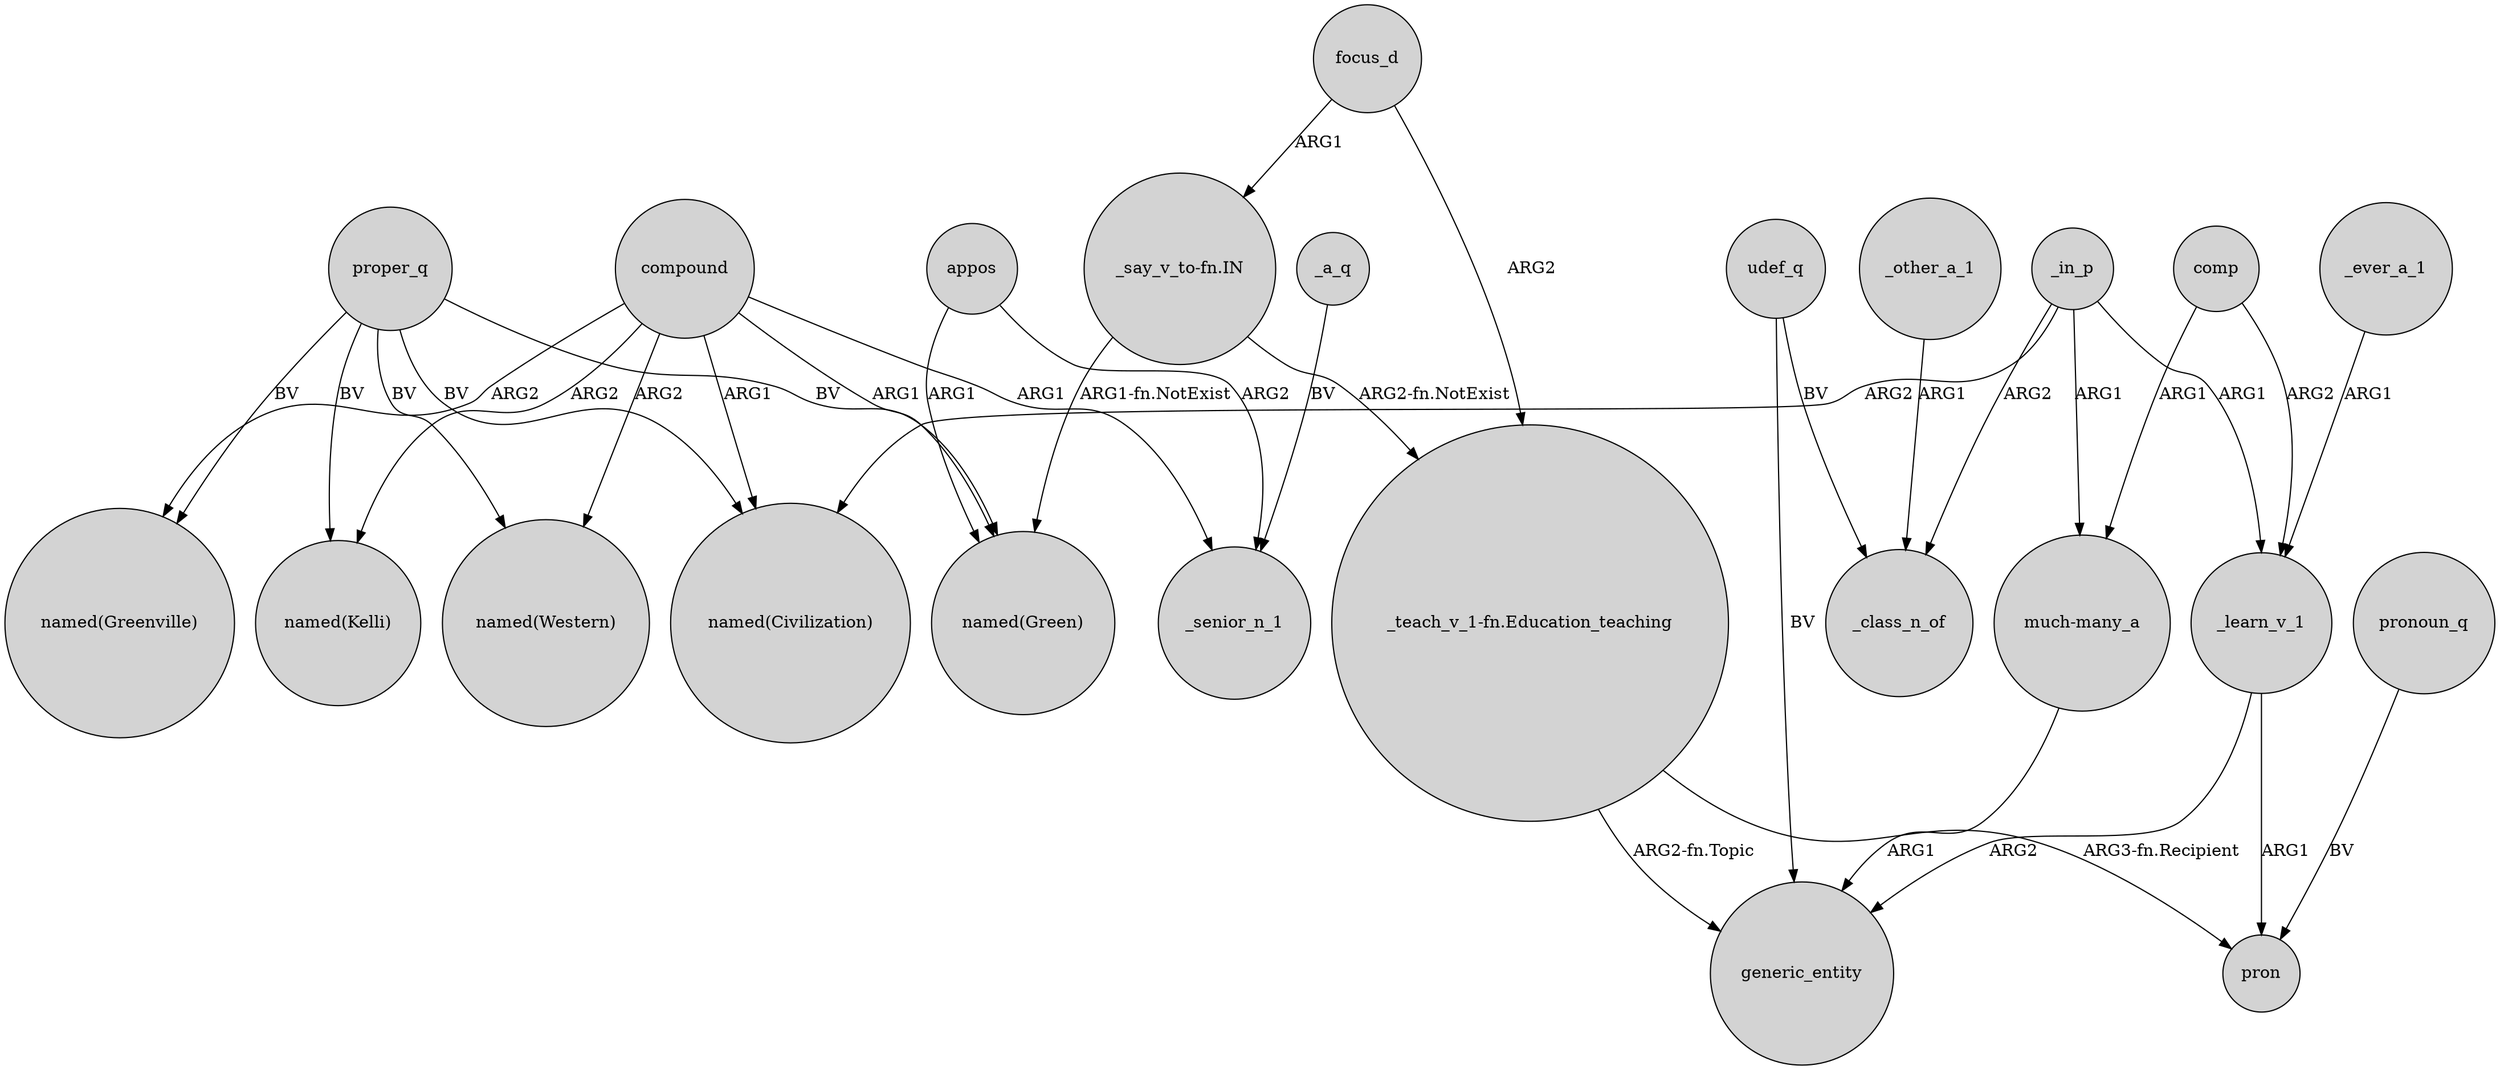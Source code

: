 digraph {
	node [shape=circle style=filled]
	compound -> "named(Kelli)" [label=ARG2]
	"_teach_v_1-fn.Education_teaching" -> pron [label="ARG3-fn.Recipient"]
	appos -> _senior_n_1 [label=ARG2]
	proper_q -> "named(Greenville)" [label=BV]
	udef_q -> generic_entity [label=BV]
	compound -> "named(Greenville)" [label=ARG2]
	udef_q -> _class_n_of [label=BV]
	proper_q -> "named(Civilization)" [label=BV]
	"much-many_a" -> generic_entity [label=ARG1]
	_in_p -> "much-many_a" [label=ARG1]
	focus_d -> "_teach_v_1-fn.Education_teaching" [label=ARG2]
	comp -> _learn_v_1 [label=ARG2]
	"_say_v_to-fn.IN" -> "named(Green)" [label="ARG1-fn.NotExist"]
	compound -> "named(Civilization)" [label=ARG1]
	appos -> "named(Green)" [label=ARG1]
	compound -> _senior_n_1 [label=ARG1]
	_other_a_1 -> _class_n_of [label=ARG1]
	focus_d -> "_say_v_to-fn.IN" [label=ARG1]
	_in_p -> _class_n_of [label=ARG2]
	"_say_v_to-fn.IN" -> "_teach_v_1-fn.Education_teaching" [label="ARG2-fn.NotExist"]
	_learn_v_1 -> pron [label=ARG1]
	pronoun_q -> pron [label=BV]
	_in_p -> "named(Civilization)" [label=ARG2]
	comp -> "much-many_a" [label=ARG1]
	compound -> "named(Green)" [label=ARG1]
	_learn_v_1 -> generic_entity [label=ARG2]
	proper_q -> "named(Kelli)" [label=BV]
	_ever_a_1 -> _learn_v_1 [label=ARG1]
	"_teach_v_1-fn.Education_teaching" -> generic_entity [label="ARG2-fn.Topic"]
	proper_q -> "named(Green)" [label=BV]
	_a_q -> _senior_n_1 [label=BV]
	_in_p -> _learn_v_1 [label=ARG1]
	proper_q -> "named(Western)" [label=BV]
	compound -> "named(Western)" [label=ARG2]
}
